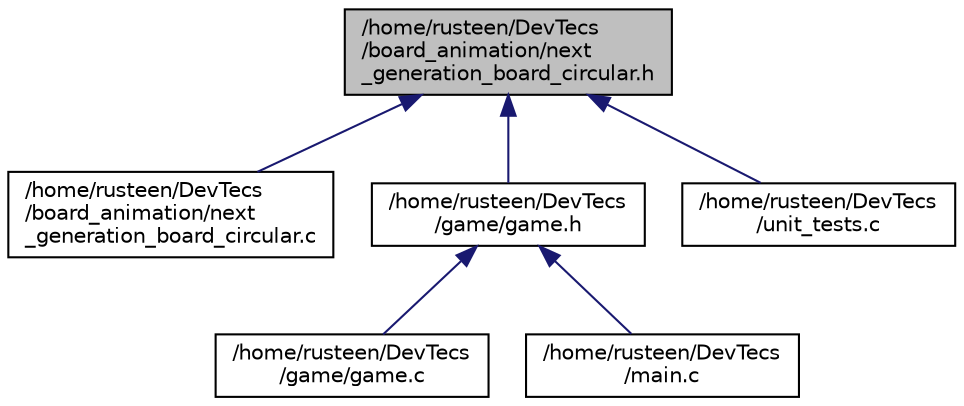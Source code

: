 digraph "/home/rusteen/DevTecs/board_animation/next_generation_board_circular.h"
{
 // LATEX_PDF_SIZE
  edge [fontname="Helvetica",fontsize="10",labelfontname="Helvetica",labelfontsize="10"];
  node [fontname="Helvetica",fontsize="10",shape=record];
  Node1 [label="/home/rusteen/DevTecs\l/board_animation/next\l_generation_board_circular.h",height=0.2,width=0.4,color="black", fillcolor="grey75", style="filled", fontcolor="black",tooltip=" "];
  Node1 -> Node2 [dir="back",color="midnightblue",fontsize="10",style="solid"];
  Node2 [label="/home/rusteen/DevTecs\l/board_animation/next\l_generation_board_circular.c",height=0.2,width=0.4,color="black", fillcolor="white", style="filled",URL="$next__generation__board__circular_8c.html",tooltip=" "];
  Node1 -> Node3 [dir="back",color="midnightblue",fontsize="10",style="solid"];
  Node3 [label="/home/rusteen/DevTecs\l/game/game.h",height=0.2,width=0.4,color="black", fillcolor="white", style="filled",URL="$game_8h.html",tooltip=" "];
  Node3 -> Node4 [dir="back",color="midnightblue",fontsize="10",style="solid"];
  Node4 [label="/home/rusteen/DevTecs\l/game/game.c",height=0.2,width=0.4,color="black", fillcolor="white", style="filled",URL="$game_8c.html",tooltip=" "];
  Node3 -> Node5 [dir="back",color="midnightblue",fontsize="10",style="solid"];
  Node5 [label="/home/rusteen/DevTecs\l/main.c",height=0.2,width=0.4,color="black", fillcolor="white", style="filled",URL="$main_8c.html",tooltip=" "];
  Node1 -> Node6 [dir="back",color="midnightblue",fontsize="10",style="solid"];
  Node6 [label="/home/rusteen/DevTecs\l/unit_tests.c",height=0.2,width=0.4,color="black", fillcolor="white", style="filled",URL="$unit__tests_8c.html",tooltip=" "];
}
